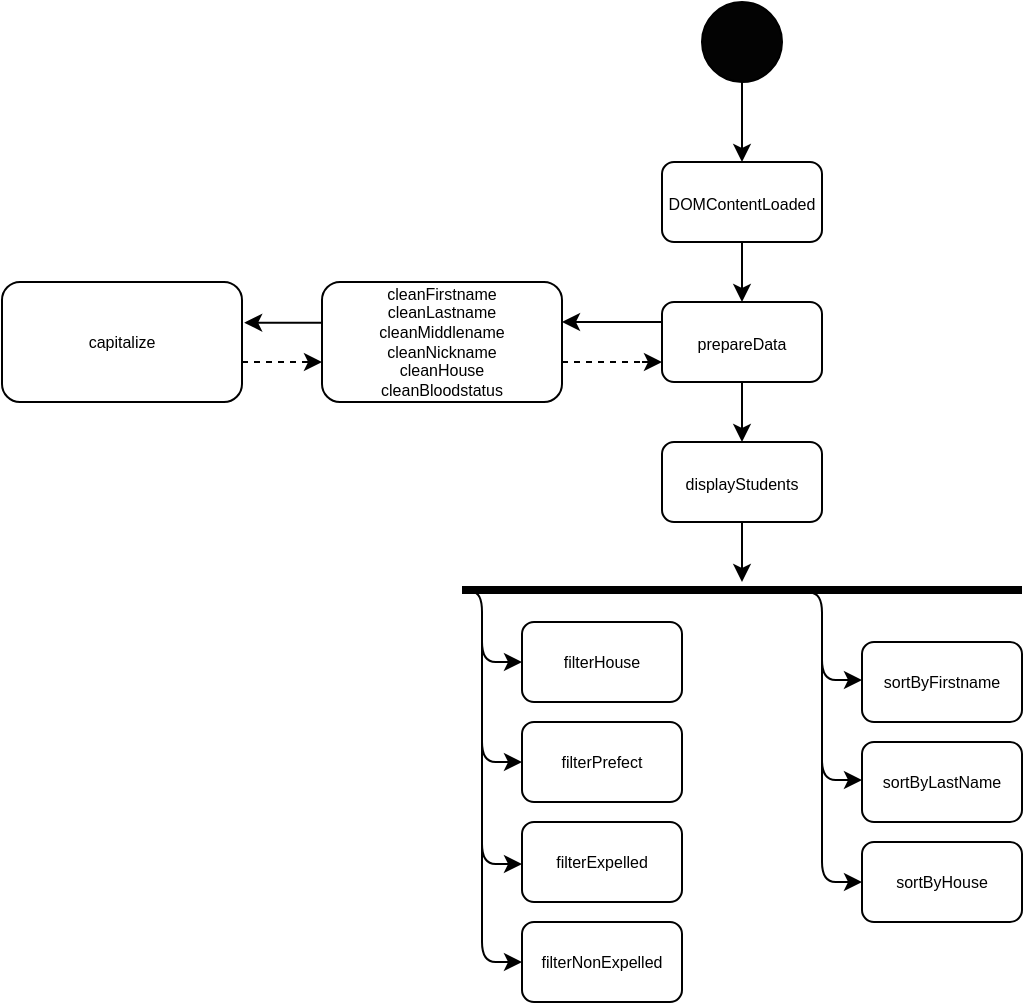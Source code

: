 <mxfile>
    <diagram id="uf2n-YHmeGxhmI16ZQXU" name="Page-1">
        <mxGraphModel dx="729" dy="864" grid="1" gridSize="10" guides="1" tooltips="1" connect="1" arrows="1" fold="1" page="1" pageScale="1" pageWidth="827" pageHeight="1169" math="0" shadow="0">
            <root>
                <mxCell id="0"/>
                <mxCell id="1" parent="0"/>
                <mxCell id="4" value="" style="ellipse;whiteSpace=wrap;html=1;aspect=fixed;strokeColor=#000000;fillColor=#030303;" parent="1" vertex="1">
                    <mxGeometry x="400" y="40" width="40" height="40" as="geometry"/>
                </mxCell>
                <mxCell id="5" value="" style="endArrow=classic;html=1;exitX=0.5;exitY=1;exitDx=0;exitDy=0;" parent="1" source="4" edge="1">
                    <mxGeometry width="50" height="50" relative="1" as="geometry">
                        <mxPoint x="390" y="200" as="sourcePoint"/>
                        <mxPoint x="420" y="120" as="targetPoint"/>
                    </mxGeometry>
                </mxCell>
                <mxCell id="6" value="&lt;font style=&quot;font-size: 8px&quot;&gt;DOMContentLoaded&lt;/font&gt;" style="rounded=1;whiteSpace=wrap;html=1;strokeColor=#000000;fillColor=#FFFFFF;" parent="1" vertex="1">
                    <mxGeometry x="380" y="120" width="80" height="40" as="geometry"/>
                </mxCell>
                <mxCell id="7" value="&lt;font style=&quot;font-size: 8px&quot;&gt;prepareData&lt;/font&gt;" style="rounded=1;whiteSpace=wrap;html=1;strokeColor=#000000;fillColor=#FFFFFF;" parent="1" vertex="1">
                    <mxGeometry x="380" y="190" width="80" height="40" as="geometry"/>
                </mxCell>
                <mxCell id="10" value="" style="endArrow=classic;html=1;fontSize=8;entryX=0.5;entryY=0;entryDx=0;entryDy=0;exitX=0.5;exitY=1;exitDx=0;exitDy=0;" parent="1" source="6" target="7" edge="1">
                    <mxGeometry width="50" height="50" relative="1" as="geometry">
                        <mxPoint x="450" y="170" as="sourcePoint"/>
                        <mxPoint x="500" y="120" as="targetPoint"/>
                    </mxGeometry>
                </mxCell>
                <mxCell id="12" value="&lt;font style=&quot;font-size: 8px&quot;&gt;displayStudents&lt;/font&gt;" style="rounded=1;whiteSpace=wrap;html=1;strokeColor=#000000;fillColor=#FFFFFF;" parent="1" vertex="1">
                    <mxGeometry x="380" y="260" width="80" height="40" as="geometry"/>
                </mxCell>
                <mxCell id="14" value="" style="endArrow=classic;html=1;fontSize=8;entryX=0.5;entryY=0;entryDx=0;entryDy=0;exitX=0.5;exitY=1;exitDx=0;exitDy=0;" parent="1" source="7" target="12" edge="1">
                    <mxGeometry width="50" height="50" relative="1" as="geometry">
                        <mxPoint x="360" y="200" as="sourcePoint"/>
                        <mxPoint x="410" y="150" as="targetPoint"/>
                    </mxGeometry>
                </mxCell>
                <mxCell id="15" value="cleanFirstname&lt;br&gt;cleanLastname&lt;br&gt;cleanMiddlename&lt;br&gt;cleanNickname&lt;br&gt;cleanHouse&lt;br&gt;cleanBloodstatus" style="rounded=1;whiteSpace=wrap;html=1;fontSize=8;strokeColor=#000000;fillColor=#FFFFFF;" parent="1" vertex="1">
                    <mxGeometry x="210" y="180" width="120" height="60" as="geometry"/>
                </mxCell>
                <mxCell id="16" value="capitalize" style="rounded=1;whiteSpace=wrap;html=1;fontSize=8;strokeColor=#000000;fillColor=#FFFFFF;" parent="1" vertex="1">
                    <mxGeometry x="50" y="180" width="120" height="60" as="geometry"/>
                </mxCell>
                <mxCell id="17" value="" style="endArrow=classic;html=1;fontSize=8;exitX=0;exitY=0.25;exitDx=0;exitDy=0;" parent="1" source="7" edge="1">
                    <mxGeometry width="50" height="50" relative="1" as="geometry">
                        <mxPoint x="320" y="240" as="sourcePoint"/>
                        <mxPoint x="330" y="200" as="targetPoint"/>
                    </mxGeometry>
                </mxCell>
                <mxCell id="18" value="" style="endArrow=classic;html=1;fontSize=8;entryX=1.009;entryY=0.339;entryDx=0;entryDy=0;entryPerimeter=0;exitX=-0.003;exitY=0.339;exitDx=0;exitDy=0;exitPerimeter=0;" parent="1" source="15" target="16" edge="1">
                    <mxGeometry width="50" height="50" relative="1" as="geometry">
                        <mxPoint x="320" y="240" as="sourcePoint"/>
                        <mxPoint x="370" y="190" as="targetPoint"/>
                    </mxGeometry>
                </mxCell>
                <mxCell id="19" value="" style="endArrow=none;dashed=1;html=1;fontSize=8;" parent="1" edge="1">
                    <mxGeometry width="50" height="50" relative="1" as="geometry">
                        <mxPoint x="170" y="220" as="sourcePoint"/>
                        <mxPoint x="200" y="220" as="targetPoint"/>
                    </mxGeometry>
                </mxCell>
                <mxCell id="20" value="" style="endArrow=classic;html=1;fontSize=8;entryX=-0.001;entryY=0.825;entryDx=0;entryDy=0;entryPerimeter=0;" parent="1" edge="1">
                    <mxGeometry width="50" height="50" relative="1" as="geometry">
                        <mxPoint x="200" y="220" as="sourcePoint"/>
                        <mxPoint x="209.88" y="220.5" as="targetPoint"/>
                        <Array as="points">
                            <mxPoint x="210" y="220"/>
                        </Array>
                    </mxGeometry>
                </mxCell>
                <mxCell id="22" value="" style="endArrow=none;dashed=1;html=1;fontSize=8;" parent="1" edge="1">
                    <mxGeometry width="50" height="50" relative="1" as="geometry">
                        <mxPoint x="330" y="220" as="sourcePoint"/>
                        <mxPoint x="370" y="220" as="targetPoint"/>
                    </mxGeometry>
                </mxCell>
                <mxCell id="23" value="" style="endArrow=classic;html=1;fontSize=8;entryX=0;entryY=0.75;entryDx=0;entryDy=0;" parent="1" target="7" edge="1">
                    <mxGeometry width="50" height="50" relative="1" as="geometry">
                        <mxPoint x="370" y="220" as="sourcePoint"/>
                        <mxPoint x="310" y="170" as="targetPoint"/>
                    </mxGeometry>
                </mxCell>
                <mxCell id="24" value="" style="endArrow=classic;html=1;fontSize=8;exitX=0.5;exitY=1;exitDx=0;exitDy=0;" parent="1" source="12" edge="1">
                    <mxGeometry width="50" height="50" relative="1" as="geometry">
                        <mxPoint x="350" y="330" as="sourcePoint"/>
                        <mxPoint x="420" y="330" as="targetPoint"/>
                    </mxGeometry>
                </mxCell>
                <mxCell id="28" value="" style="line;strokeWidth=2;html=1;fontSize=8;fillColor=#FFFFFF;" parent="1" vertex="1">
                    <mxGeometry x="280" y="330" width="280" height="10" as="geometry"/>
                </mxCell>
                <mxCell id="29" value="filterHouse" style="rounded=1;whiteSpace=wrap;html=1;fontSize=8;strokeColor=#000000;fillColor=#FFFFFF;" parent="1" vertex="1">
                    <mxGeometry x="310" y="350" width="80" height="40" as="geometry"/>
                </mxCell>
                <mxCell id="31" value="sortByFirstname" style="rounded=1;whiteSpace=wrap;html=1;fontSize=8;strokeColor=#000000;fillColor=#FFFFFF;" parent="1" vertex="1">
                    <mxGeometry x="480" y="360" width="80" height="40" as="geometry"/>
                </mxCell>
                <mxCell id="32" value="filterPrefect" style="rounded=1;whiteSpace=wrap;html=1;fontSize=8;strokeColor=#000000;fillColor=#FFFFFF;" parent="1" vertex="1">
                    <mxGeometry x="310" y="400" width="80" height="40" as="geometry"/>
                </mxCell>
                <mxCell id="33" value="sortByLastName" style="rounded=1;whiteSpace=wrap;html=1;fontSize=8;strokeColor=#000000;fillColor=#FFFFFF;" parent="1" vertex="1">
                    <mxGeometry x="480" y="410" width="80" height="40" as="geometry"/>
                </mxCell>
                <mxCell id="34" value="sortByHouse" style="rounded=1;whiteSpace=wrap;html=1;fontSize=8;strokeColor=#000000;fillColor=#FFFFFF;" parent="1" vertex="1">
                    <mxGeometry x="480" y="460" width="80" height="40" as="geometry"/>
                </mxCell>
                <mxCell id="35" value="filterExpelled" style="rounded=1;whiteSpace=wrap;html=1;fontSize=8;strokeColor=#000000;fillColor=#FFFFFF;" parent="1" vertex="1">
                    <mxGeometry x="310" y="450" width="80" height="40" as="geometry"/>
                </mxCell>
                <mxCell id="36" value="filterNonExpelled" style="rounded=1;whiteSpace=wrap;html=1;fontSize=8;strokeColor=#000000;fillColor=#FFFFFF;" parent="1" vertex="1">
                    <mxGeometry x="310" y="500" width="80" height="40" as="geometry"/>
                </mxCell>
                <mxCell id="40" value="" style="edgeStyle=segmentEdgeStyle;endArrow=classic;html=1;shadow=0;fontSize=8;strokeColor=#000000;fillColor=#000000;entryX=0;entryY=0.5;entryDx=0;entryDy=0;exitX=0;exitY=0.5;exitDx=0;exitDy=0;exitPerimeter=0;" parent="1" source="28" target="29" edge="1">
                    <mxGeometry width="50" height="50" relative="1" as="geometry">
                        <mxPoint x="320" y="460" as="sourcePoint"/>
                        <mxPoint x="410" y="460" as="targetPoint"/>
                        <Array as="points">
                            <mxPoint x="290" y="335"/>
                            <mxPoint x="290" y="370"/>
                        </Array>
                    </mxGeometry>
                </mxCell>
                <mxCell id="41" value="" style="edgeStyle=segmentEdgeStyle;endArrow=classic;html=1;shadow=0;fontSize=8;strokeColor=#000000;fillColor=#000000;entryX=0;entryY=0.5;entryDx=0;entryDy=0;" parent="1" edge="1">
                    <mxGeometry width="50" height="50" relative="1" as="geometry">
                        <mxPoint x="290" y="355" as="sourcePoint"/>
                        <mxPoint x="310.0" y="420" as="targetPoint"/>
                        <Array as="points">
                            <mxPoint x="290" y="385"/>
                            <mxPoint x="290" y="420"/>
                        </Array>
                    </mxGeometry>
                </mxCell>
                <mxCell id="42" value="" style="edgeStyle=segmentEdgeStyle;endArrow=classic;html=1;shadow=0;fontSize=8;strokeColor=#000000;fillColor=#000000;entryX=0;entryY=0.5;entryDx=0;entryDy=0;" parent="1" edge="1">
                    <mxGeometry width="50" height="50" relative="1" as="geometry">
                        <mxPoint x="290" y="406" as="sourcePoint"/>
                        <mxPoint x="310.0" y="471" as="targetPoint"/>
                        <Array as="points">
                            <mxPoint x="290" y="436"/>
                            <mxPoint x="290" y="471"/>
                        </Array>
                    </mxGeometry>
                </mxCell>
                <mxCell id="43" value="" style="edgeStyle=segmentEdgeStyle;endArrow=classic;html=1;shadow=0;fontSize=8;strokeColor=#000000;fillColor=#000000;entryX=0;entryY=0.5;entryDx=0;entryDy=0;" parent="1" edge="1">
                    <mxGeometry width="50" height="50" relative="1" as="geometry">
                        <mxPoint x="290" y="455" as="sourcePoint"/>
                        <mxPoint x="310.0" y="520" as="targetPoint"/>
                        <Array as="points">
                            <mxPoint x="290" y="485"/>
                            <mxPoint x="290" y="520"/>
                        </Array>
                    </mxGeometry>
                </mxCell>
                <mxCell id="44" value="" style="edgeStyle=segmentEdgeStyle;endArrow=classic;html=1;shadow=0;fontSize=8;strokeColor=#000000;fillColor=#000000;entryX=0;entryY=0.5;entryDx=0;entryDy=0;exitX=0.6;exitY=0.541;exitDx=0;exitDy=0;exitPerimeter=0;" parent="1" source="28" edge="1">
                    <mxGeometry width="50" height="50" relative="1" as="geometry">
                        <mxPoint x="450" y="344" as="sourcePoint"/>
                        <mxPoint x="480" y="379" as="targetPoint"/>
                        <Array as="points">
                            <mxPoint x="460" y="335"/>
                            <mxPoint x="460" y="379"/>
                        </Array>
                    </mxGeometry>
                </mxCell>
                <mxCell id="45" value="" style="edgeStyle=segmentEdgeStyle;endArrow=classic;html=1;shadow=0;fontSize=8;strokeColor=#000000;fillColor=#000000;entryX=0;entryY=0.5;entryDx=0;entryDy=0;" parent="1" edge="1">
                    <mxGeometry width="50" height="50" relative="1" as="geometry">
                        <mxPoint x="460" y="364" as="sourcePoint"/>
                        <mxPoint x="480" y="429" as="targetPoint"/>
                        <Array as="points">
                            <mxPoint x="460" y="394"/>
                            <mxPoint x="460" y="429"/>
                        </Array>
                    </mxGeometry>
                </mxCell>
                <mxCell id="46" value="" style="edgeStyle=segmentEdgeStyle;endArrow=classic;html=1;shadow=0;fontSize=8;strokeColor=#000000;fillColor=#000000;entryX=0;entryY=0.5;entryDx=0;entryDy=0;" parent="1" edge="1">
                    <mxGeometry width="50" height="50" relative="1" as="geometry">
                        <mxPoint x="460" y="415" as="sourcePoint"/>
                        <mxPoint x="480" y="480" as="targetPoint"/>
                        <Array as="points">
                            <mxPoint x="460" y="445"/>
                            <mxPoint x="460" y="480"/>
                        </Array>
                    </mxGeometry>
                </mxCell>
                <mxCell id="48" value="" style="line;strokeWidth=2;html=1;fontSize=8;fillColor=#FFFFFF;" parent="1" vertex="1">
                    <mxGeometry x="280" y="328" width="280" height="10" as="geometry"/>
                </mxCell>
            </root>
        </mxGraphModel>
    </diagram>
    <diagram id="6YqdDw8P15TSYwc60gu0" name="Page-2">
        <mxGraphModel dx="2431" dy="1900" grid="1" gridSize="10" guides="1" tooltips="1" connect="1" arrows="1" fold="1" page="1" pageScale="1" pageWidth="827" pageHeight="1169" math="0" shadow="0">
            <root>
                <mxCell id="BDb04yO-rnQCtJsSZ-m3-0"/>
                <mxCell id="BDb04yO-rnQCtJsSZ-m3-1" parent="BDb04yO-rnQCtJsSZ-m3-0"/>
                <mxCell id="BDb04yO-rnQCtJsSZ-m3-4" value="" style="edgeStyle=none;html=1;" edge="1" parent="BDb04yO-rnQCtJsSZ-m3-1" source="BDb04yO-rnQCtJsSZ-m3-2" target="BDb04yO-rnQCtJsSZ-m3-3">
                    <mxGeometry relative="1" as="geometry"/>
                </mxCell>
                <mxCell id="BDb04yO-rnQCtJsSZ-m3-2" value="" style="ellipse;fillColor=#000000;strokeColor=none;" vertex="1" parent="BDb04yO-rnQCtJsSZ-m3-1">
                    <mxGeometry x="304" y="20" width="30" height="30" as="geometry"/>
                </mxCell>
                <mxCell id="BDb04yO-rnQCtJsSZ-m3-7" value="" style="edgeStyle=none;html=1;exitX=0;exitY=0.5;exitDx=0;exitDy=0;entryX=1;entryY=0.5;entryDx=0;entryDy=0;" edge="1" parent="BDb04yO-rnQCtJsSZ-m3-1" source="BDb04yO-rnQCtJsSZ-m3-3" target="BDb04yO-rnQCtJsSZ-m3-6">
                    <mxGeometry relative="1" as="geometry">
                        <mxPoint x="289.695" y="101.48" as="sourcePoint"/>
                        <mxPoint x="289.5" y="141" as="targetPoint"/>
                    </mxGeometry>
                </mxCell>
                <mxCell id="BDb04yO-rnQCtJsSZ-m3-8" value="" style="edgeStyle=none;html=1;exitX=0.25;exitY=1;exitDx=0;exitDy=0;entryX=1.003;entryY=0.456;entryDx=0;entryDy=0;entryPerimeter=0;" edge="1" parent="BDb04yO-rnQCtJsSZ-m3-1" source="BDb04yO-rnQCtJsSZ-m3-3" target="BDb04yO-rnQCtJsSZ-m3-11">
                    <mxGeometry relative="1" as="geometry">
                        <mxPoint x="470.5" y="140" as="sourcePoint"/>
                        <mxPoint x="270" y="140" as="targetPoint"/>
                        <Array as="points">
                            <mxPoint x="304" y="160"/>
                        </Array>
                    </mxGeometry>
                </mxCell>
                <mxCell id="BDb04yO-rnQCtJsSZ-m3-10" value="" style="edgeStyle=none;html=1;" edge="1" parent="BDb04yO-rnQCtJsSZ-m3-1" source="BDb04yO-rnQCtJsSZ-m3-3" target="BDb04yO-rnQCtJsSZ-m3-9">
                    <mxGeometry relative="1" as="geometry"/>
                </mxCell>
                <mxCell id="BDb04yO-rnQCtJsSZ-m3-3" value="Init" style="html=1;align=center;verticalAlign=top;rounded=1;absoluteArcSize=1;arcSize=10;dashed=0;" vertex="1" parent="BDb04yO-rnQCtJsSZ-m3-1">
                    <mxGeometry x="289.5" y="90" width="59" height="30" as="geometry"/>
                </mxCell>
                <mxCell id="BDb04yO-rnQCtJsSZ-m3-5" value="loadJSON" style="html=1;align=center;verticalAlign=top;rounded=1;absoluteArcSize=1;arcSize=10;dashed=0;" vertex="1" parent="BDb04yO-rnQCtJsSZ-m3-1">
                    <mxGeometry x="310" y="161" width="59" height="30" as="geometry"/>
                </mxCell>
                <mxCell id="BDb04yO-rnQCtJsSZ-m3-14" value="" style="edgeStyle=none;html=1;exitX=0;exitY=0.25;exitDx=0;exitDy=0;entryX=1;entryY=0.25;entryDx=0;entryDy=0;" edge="1" parent="BDb04yO-rnQCtJsSZ-m3-1" source="BDb04yO-rnQCtJsSZ-m3-6" target="BDb04yO-rnQCtJsSZ-m3-13">
                    <mxGeometry relative="1" as="geometry">
                        <mxPoint x="237.5" y="210" as="sourcePoint"/>
                    </mxGeometry>
                </mxCell>
                <mxCell id="BDb04yO-rnQCtJsSZ-m3-6" value="filterButtonClicked" style="html=1;align=center;verticalAlign=top;rounded=1;absoluteArcSize=1;arcSize=10;dashed=0;" vertex="1" parent="BDb04yO-rnQCtJsSZ-m3-1">
                    <mxGeometry x="147.5" y="90" width="110" height="30" as="geometry"/>
                </mxCell>
                <mxCell id="BDb04yO-rnQCtJsSZ-m3-9" value="hackTheSystem" style="whiteSpace=wrap;html=1;verticalAlign=top;rounded=1;arcSize=10;dashed=0;" vertex="1" parent="BDb04yO-rnQCtJsSZ-m3-1">
                    <mxGeometry x="400" y="92.5" width="100" height="25" as="geometry"/>
                </mxCell>
                <mxCell id="BDb04yO-rnQCtJsSZ-m3-11" value="sorting" style="html=1;align=center;verticalAlign=top;rounded=1;absoluteArcSize=1;arcSize=10;dashed=0;" vertex="1" parent="BDb04yO-rnQCtJsSZ-m3-1">
                    <mxGeometry x="197.5" y="146" width="60" height="30" as="geometry"/>
                </mxCell>
                <mxCell id="BDb04yO-rnQCtJsSZ-m3-12" value="" style="edgeStyle=none;html=1;exitX=0.105;exitY=1.016;exitDx=0;exitDy=0;entryX=0.75;entryY=0;entryDx=0;entryDy=0;exitPerimeter=0;" edge="1" parent="BDb04yO-rnQCtJsSZ-m3-1">
                    <mxGeometry relative="1" as="geometry">
                        <mxPoint x="329.195" y="120.0" as="sourcePoint"/>
                        <mxPoint x="329" y="159.52" as="targetPoint"/>
                    </mxGeometry>
                </mxCell>
                <mxCell id="BDb04yO-rnQCtJsSZ-m3-30" value="" style="edgeStyle=none;html=1;fontSize=8;" edge="1" parent="BDb04yO-rnQCtJsSZ-m3-1" source="BDb04yO-rnQCtJsSZ-m3-13" target="BDb04yO-rnQCtJsSZ-m3-29">
                    <mxGeometry relative="1" as="geometry"/>
                </mxCell>
                <mxCell id="BDb04yO-rnQCtJsSZ-m3-13" value="filterStudents" style="html=1;align=center;verticalAlign=top;rounded=1;absoluteArcSize=1;arcSize=10;dashed=0;" vertex="1" parent="BDb04yO-rnQCtJsSZ-m3-1">
                    <mxGeometry x="-50" y="90" width="110" height="30" as="geometry"/>
                </mxCell>
                <mxCell id="BDb04yO-rnQCtJsSZ-m3-15" value="" style="endArrow=block;startArrow=none;endFill=0;startFill=0;endSize=8;html=1;verticalAlign=bottom;dashed=1;labelBackgroundColor=none;entryX=0;entryY=0.75;entryDx=0;entryDy=0;exitX=1.003;exitY=0.711;exitDx=0;exitDy=0;exitPerimeter=0;" edge="1" parent="BDb04yO-rnQCtJsSZ-m3-1" source="BDb04yO-rnQCtJsSZ-m3-13" target="BDb04yO-rnQCtJsSZ-m3-6">
                    <mxGeometry width="160" relative="1" as="geometry">
                        <mxPoint x="100" y="113" as="sourcePoint"/>
                        <mxPoint x="279" y="210" as="targetPoint"/>
                    </mxGeometry>
                </mxCell>
                <mxCell id="BDb04yO-rnQCtJsSZ-m3-16" value="" style="html=1;rounded=0;" vertex="1" parent="BDb04yO-rnQCtJsSZ-m3-1">
                    <mxGeometry x="60" y="107.5" width="10" height="10" as="geometry"/>
                </mxCell>
                <mxCell id="BDb04yO-rnQCtJsSZ-m3-21" value="&lt;font style=&quot;font-size: 8px&quot;&gt;filteredStudents&lt;/font&gt;" style="text;html=1;align=center;verticalAlign=middle;resizable=0;points=[];autosize=1;strokeColor=none;fillColor=none;" vertex="1" parent="BDb04yO-rnQCtJsSZ-m3-1">
                    <mxGeometry x="68" y="105.5" width="70" height="20" as="geometry"/>
                </mxCell>
                <mxCell id="BDb04yO-rnQCtJsSZ-m3-22" value="isSlytherin&lt;br&gt;" style="html=1;align=center;verticalAlign=top;rounded=1;absoluteArcSize=1;arcSize=10;dashed=0;" vertex="1" parent="BDb04yO-rnQCtJsSZ-m3-1">
                    <mxGeometry x="-319" y="42" width="110" height="30" as="geometry"/>
                </mxCell>
                <mxCell id="BDb04yO-rnQCtJsSZ-m3-23" value="isRavenclaw&lt;br&gt;" style="html=1;align=center;verticalAlign=top;rounded=1;absoluteArcSize=1;arcSize=10;dashed=0;" vertex="1" parent="BDb04yO-rnQCtJsSZ-m3-1">
                    <mxGeometry x="-319" y="77.5" width="110" height="30" as="geometry"/>
                </mxCell>
                <mxCell id="BDb04yO-rnQCtJsSZ-m3-24" value="isGryffindor&lt;br&gt;" style="html=1;align=center;verticalAlign=top;rounded=1;absoluteArcSize=1;arcSize=10;dashed=0;" vertex="1" parent="BDb04yO-rnQCtJsSZ-m3-1">
                    <mxGeometry x="-319" y="113.5" width="110" height="30" as="geometry"/>
                </mxCell>
                <mxCell id="BDb04yO-rnQCtJsSZ-m3-25" value="isHufflepuff&lt;br&gt;" style="html=1;align=center;verticalAlign=top;rounded=1;absoluteArcSize=1;arcSize=10;dashed=0;" vertex="1" parent="BDb04yO-rnQCtJsSZ-m3-1">
                    <mxGeometry x="-319" y="149" width="110" height="30" as="geometry"/>
                </mxCell>
                <mxCell id="BDb04yO-rnQCtJsSZ-m3-26" value="isPrefect" style="html=1;align=center;verticalAlign=top;rounded=1;absoluteArcSize=1;arcSize=10;dashed=0;" vertex="1" parent="BDb04yO-rnQCtJsSZ-m3-1">
                    <mxGeometry x="-319" y="185" width="110" height="30" as="geometry"/>
                </mxCell>
                <mxCell id="BDb04yO-rnQCtJsSZ-m3-27" value="isInq" style="html=1;align=center;verticalAlign=top;rounded=1;absoluteArcSize=1;arcSize=10;dashed=0;" vertex="1" parent="BDb04yO-rnQCtJsSZ-m3-1">
                    <mxGeometry x="-319" y="220" width="110" height="30" as="geometry"/>
                </mxCell>
                <mxCell id="BDb04yO-rnQCtJsSZ-m3-28" value="isExpell" style="html=1;align=center;verticalAlign=top;rounded=1;absoluteArcSize=1;arcSize=10;dashed=0;" vertex="1" parent="BDb04yO-rnQCtJsSZ-m3-1">
                    <mxGeometry x="-319" y="258" width="110" height="30" as="geometry"/>
                </mxCell>
                <mxCell id="BDb04yO-rnQCtJsSZ-m3-33" style="edgeStyle=none;html=1;fontSize=8;" edge="1" parent="BDb04yO-rnQCtJsSZ-m3-1" source="BDb04yO-rnQCtJsSZ-m3-29">
                    <mxGeometry relative="1" as="geometry">
                        <mxPoint x="-110" y="105" as="targetPoint"/>
                    </mxGeometry>
                </mxCell>
                <mxCell id="BDb04yO-rnQCtJsSZ-m3-29" value="" style="rhombus;fontSize=8;" vertex="1" parent="BDb04yO-rnQCtJsSZ-m3-1">
                    <mxGeometry x="-110" y="90" width="30" height="30" as="geometry"/>
                </mxCell>
                <mxCell id="BDb04yO-rnQCtJsSZ-m3-31" value="" style="endArrow=open;startArrow=none;endFill=0;startFill=0;endSize=8;html=1;verticalAlign=bottom;labelBackgroundColor=none;strokeWidth=1;fontSize=8;exitX=0.5;exitY=0;exitDx=0;exitDy=0;entryX=1;entryY=0.25;entryDx=0;entryDy=0;" edge="1" parent="BDb04yO-rnQCtJsSZ-m3-1" source="BDb04yO-rnQCtJsSZ-m3-29" target="BDb04yO-rnQCtJsSZ-m3-22">
                    <mxGeometry width="160" relative="1" as="geometry">
                        <mxPoint x="-130" y="42" as="sourcePoint"/>
                        <mxPoint x="-180" y="42" as="targetPoint"/>
                        <Array as="points">
                            <mxPoint x="-95" y="50"/>
                        </Array>
                    </mxGeometry>
                </mxCell>
                <mxCell id="BDb04yO-rnQCtJsSZ-m3-32" value="" style="endArrow=open;startArrow=none;endFill=0;startFill=0;endSize=8;html=1;verticalAlign=bottom;labelBackgroundColor=none;strokeWidth=1;fontSize=8;entryX=1;entryY=0.25;entryDx=0;entryDy=0;exitX=0;exitY=0;exitDx=0;exitDy=0;" edge="1" parent="BDb04yO-rnQCtJsSZ-m3-1" source="BDb04yO-rnQCtJsSZ-m3-29">
                    <mxGeometry width="160" relative="1" as="geometry">
                        <mxPoint x="-110" y="105" as="sourcePoint"/>
                        <mxPoint x="-209" y="85.0" as="targetPoint"/>
                        <Array as="points">
                            <mxPoint x="-110" y="85"/>
                        </Array>
                    </mxGeometry>
                </mxCell>
                <mxCell id="BDb04yO-rnQCtJsSZ-m3-34" value="" style="endArrow=open;startArrow=none;endFill=0;startFill=0;endSize=8;html=1;verticalAlign=bottom;labelBackgroundColor=none;strokeWidth=1;fontSize=8;entryX=1;entryY=0.25;entryDx=0;entryDy=0;exitX=0.137;exitY=0.677;exitDx=0;exitDy=0;exitPerimeter=0;" edge="1" parent="BDb04yO-rnQCtJsSZ-m3-1" source="BDb04yO-rnQCtJsSZ-m3-29">
                    <mxGeometry width="160" relative="1" as="geometry">
                        <mxPoint x="-110" y="140" as="sourcePoint"/>
                        <mxPoint x="-209" y="120.0" as="targetPoint"/>
                        <Array as="points">
                            <mxPoint x="-110" y="120"/>
                        </Array>
                    </mxGeometry>
                </mxCell>
                <mxCell id="BDb04yO-rnQCtJsSZ-m3-35" value="" style="endArrow=open;startArrow=none;endFill=0;startFill=0;endSize=8;html=1;verticalAlign=bottom;labelBackgroundColor=none;strokeWidth=1;fontSize=8;entryX=1;entryY=0.25;entryDx=0;entryDy=0;exitX=0.5;exitY=1;exitDx=0;exitDy=0;" edge="1" parent="BDb04yO-rnQCtJsSZ-m3-1" source="BDb04yO-rnQCtJsSZ-m3-29">
                    <mxGeometry width="160" relative="1" as="geometry">
                        <mxPoint x="-105.89" y="149" as="sourcePoint"/>
                        <mxPoint x="-209" y="158.69" as="targetPoint"/>
                        <Array as="points">
                            <mxPoint x="-110" y="158.69"/>
                        </Array>
                    </mxGeometry>
                </mxCell>
                <mxCell id="BDb04yO-rnQCtJsSZ-m3-36" value="" style="endArrow=open;startArrow=none;endFill=0;startFill=0;endSize=8;html=1;verticalAlign=bottom;labelBackgroundColor=none;strokeWidth=1;fontSize=8;entryX=1;entryY=0.25;entryDx=0;entryDy=0;exitX=1;exitY=1;exitDx=0;exitDy=0;" edge="1" parent="BDb04yO-rnQCtJsSZ-m3-1" source="BDb04yO-rnQCtJsSZ-m3-29">
                    <mxGeometry width="160" relative="1" as="geometry">
                        <mxPoint x="-95.0" y="151.31" as="sourcePoint"/>
                        <mxPoint x="-209" y="190.0" as="targetPoint"/>
                        <Array as="points">
                            <mxPoint x="-110" y="190"/>
                        </Array>
                    </mxGeometry>
                </mxCell>
                <mxCell id="BDb04yO-rnQCtJsSZ-m3-37" value="" style="endArrow=open;startArrow=none;endFill=0;startFill=0;endSize=8;html=1;verticalAlign=bottom;labelBackgroundColor=none;strokeWidth=1;fontSize=8;entryX=1;entryY=0.25;entryDx=0;entryDy=0;exitX=1;exitY=0.5;exitDx=0;exitDy=0;" edge="1" parent="BDb04yO-rnQCtJsSZ-m3-1" source="BDb04yO-rnQCtJsSZ-m3-29">
                    <mxGeometry width="160" relative="1" as="geometry">
                        <mxPoint x="-87.5" y="149" as="sourcePoint"/>
                        <mxPoint x="-209" y="226.5" as="targetPoint"/>
                        <Array as="points">
                            <mxPoint x="-110" y="226.5"/>
                        </Array>
                    </mxGeometry>
                </mxCell>
                <mxCell id="BDb04yO-rnQCtJsSZ-m3-38" value="" style="endArrow=open;startArrow=none;endFill=0;startFill=0;endSize=8;html=1;verticalAlign=bottom;labelBackgroundColor=none;strokeWidth=1;fontSize=8;entryX=1;entryY=0.25;entryDx=0;entryDy=0;" edge="1" parent="BDb04yO-rnQCtJsSZ-m3-1">
                    <mxGeometry width="160" relative="1" as="geometry">
                        <mxPoint x="-80" y="110" as="sourcePoint"/>
                        <mxPoint x="-209" y="265" as="targetPoint"/>
                        <Array as="points">
                            <mxPoint x="-110" y="265"/>
                        </Array>
                    </mxGeometry>
                </mxCell>
                <mxCell id="BDb04yO-rnQCtJsSZ-m3-39" value="if filter === &quot;slytherin&quot;" style="text;html=1;align=center;verticalAlign=middle;resizable=0;points=[];autosize=1;strokeColor=none;fillColor=none;fontSize=8;" vertex="1" parent="BDb04yO-rnQCtJsSZ-m3-1">
                    <mxGeometry x="-204" y="35" width="90" height="20" as="geometry"/>
                </mxCell>
                <mxCell id="BDb04yO-rnQCtJsSZ-m3-40" value="if filter === &quot;ravenclaw&quot;" style="text;html=1;align=center;verticalAlign=middle;resizable=0;points=[];autosize=1;strokeColor=none;fillColor=none;fontSize=8;" vertex="1" parent="BDb04yO-rnQCtJsSZ-m3-1">
                    <mxGeometry x="-205" y="70" width="100" height="20" as="geometry"/>
                </mxCell>
                <mxCell id="BDb04yO-rnQCtJsSZ-m3-41" value="if filter === &quot;gryffindor&quot;" style="text;html=1;align=center;verticalAlign=middle;resizable=0;points=[];autosize=1;strokeColor=none;fillColor=none;fontSize=8;" vertex="1" parent="BDb04yO-rnQCtJsSZ-m3-1">
                    <mxGeometry x="-200" y="105.5" width="90" height="20" as="geometry"/>
                </mxCell>
                <mxCell id="BDb04yO-rnQCtJsSZ-m3-42" value="if filter === &quot;hufflepuff&quot;" style="text;html=1;align=center;verticalAlign=middle;resizable=0;points=[];autosize=1;strokeColor=none;fillColor=none;fontSize=8;" vertex="1" parent="BDb04yO-rnQCtJsSZ-m3-1">
                    <mxGeometry x="-200" y="143.5" width="90" height="20" as="geometry"/>
                </mxCell>
                <mxCell id="BDb04yO-rnQCtJsSZ-m3-43" value="if filter === &quot;prefect&quot;" style="text;html=1;align=center;verticalAlign=middle;resizable=0;points=[];autosize=1;strokeColor=none;fillColor=none;fontSize=8;" vertex="1" parent="BDb04yO-rnQCtJsSZ-m3-1">
                    <mxGeometry x="-205" y="176" width="90" height="20" as="geometry"/>
                </mxCell>
                <mxCell id="BDb04yO-rnQCtJsSZ-m3-44" value="if filter === &quot;inq&quot;" style="text;html=1;align=center;verticalAlign=middle;resizable=0;points=[];autosize=1;strokeColor=none;fillColor=none;fontSize=8;" vertex="1" parent="BDb04yO-rnQCtJsSZ-m3-1">
                    <mxGeometry x="-200" y="211" width="70" height="20" as="geometry"/>
                </mxCell>
                <mxCell id="BDb04yO-rnQCtJsSZ-m3-45" value="if filter === &quot;expell&quot;" style="text;html=1;align=center;verticalAlign=middle;resizable=0;points=[];autosize=1;strokeColor=none;fillColor=none;fontSize=8;" vertex="1" parent="BDb04yO-rnQCtJsSZ-m3-1">
                    <mxGeometry x="-199" y="250" width="80" height="20" as="geometry"/>
                </mxCell>
                <mxCell id="BDb04yO-rnQCtJsSZ-m3-46" value="" style="endArrow=block;startArrow=none;endFill=0;startFill=0;endSize=8;html=1;verticalAlign=bottom;dashed=1;labelBackgroundColor=none;fontSize=8;entryX=0;entryY=0;entryDx=0;entryDy=0;" edge="1" parent="BDb04yO-rnQCtJsSZ-m3-1" target="BDb04yO-rnQCtJsSZ-m3-13">
                    <mxGeometry width="160" relative="1" as="geometry">
                        <mxPoint x="-209" y="66" as="sourcePoint"/>
                        <mxPoint x="-49" y="66" as="targetPoint"/>
                        <Array as="points">
                            <mxPoint x="-110" y="66"/>
                        </Array>
                    </mxGeometry>
                </mxCell>
                <mxCell id="BDb04yO-rnQCtJsSZ-m3-47" value="" style="endArrow=block;startArrow=none;endFill=0;startFill=0;endSize=8;html=1;verticalAlign=bottom;dashed=1;labelBackgroundColor=none;fontSize=8;entryX=0;entryY=0.25;entryDx=0;entryDy=0;" edge="1" parent="BDb04yO-rnQCtJsSZ-m3-1" target="BDb04yO-rnQCtJsSZ-m3-13">
                    <mxGeometry width="160" relative="1" as="geometry">
                        <mxPoint x="-209" y="101.76" as="sourcePoint"/>
                        <mxPoint x="-98.51" y="129.24" as="targetPoint"/>
                        <Array as="points">
                            <mxPoint x="-130" y="102"/>
                        </Array>
                    </mxGeometry>
                </mxCell>
                <mxCell id="BDb04yO-rnQCtJsSZ-m3-48" value="" style="endArrow=block;startArrow=none;endFill=0;startFill=0;endSize=8;html=1;verticalAlign=bottom;dashed=1;labelBackgroundColor=none;fontSize=8;entryX=-0.012;entryY=0.574;entryDx=0;entryDy=0;entryPerimeter=0;" edge="1" parent="BDb04yO-rnQCtJsSZ-m3-1" target="BDb04yO-rnQCtJsSZ-m3-13">
                    <mxGeometry width="160" relative="1" as="geometry">
                        <mxPoint x="-208.5" y="136" as="sourcePoint"/>
                        <mxPoint x="-100" y="120" as="targetPoint"/>
                        <Array as="points">
                            <mxPoint x="-120" y="136"/>
                        </Array>
                    </mxGeometry>
                </mxCell>
                <mxCell id="BDb04yO-rnQCtJsSZ-m3-49" value="" style="endArrow=block;startArrow=none;endFill=0;startFill=0;endSize=8;html=1;verticalAlign=bottom;dashed=1;labelBackgroundColor=none;fontSize=8;entryX=-0.017;entryY=0.672;entryDx=0;entryDy=0;entryPerimeter=0;" edge="1" parent="BDb04yO-rnQCtJsSZ-m3-1" target="BDb04yO-rnQCtJsSZ-m3-13">
                    <mxGeometry width="160" relative="1" as="geometry">
                        <mxPoint x="-209" y="172" as="sourcePoint"/>
                        <mxPoint x="-100.5" y="156" as="targetPoint"/>
                        <Array as="points">
                            <mxPoint x="-110" y="172"/>
                        </Array>
                    </mxGeometry>
                </mxCell>
                <mxCell id="BDb04yO-rnQCtJsSZ-m3-50" value="" style="endArrow=block;startArrow=none;endFill=0;startFill=0;endSize=8;html=1;verticalAlign=bottom;dashed=1;labelBackgroundColor=none;fontSize=8;entryX=-0.004;entryY=0.848;entryDx=0;entryDy=0;entryPerimeter=0;" edge="1" parent="BDb04yO-rnQCtJsSZ-m3-1" target="BDb04yO-rnQCtJsSZ-m3-13">
                    <mxGeometry width="160" relative="1" as="geometry">
                        <mxPoint x="-209" y="206" as="sourcePoint"/>
                        <mxPoint x="-95" y="154" as="targetPoint"/>
                        <Array as="points">
                            <mxPoint x="-110" y="206"/>
                        </Array>
                    </mxGeometry>
                </mxCell>
                <mxCell id="BDb04yO-rnQCtJsSZ-m3-51" value="" style="endArrow=block;startArrow=none;endFill=0;startFill=0;endSize=8;html=1;verticalAlign=bottom;dashed=1;labelBackgroundColor=none;fontSize=8;entryX=0.055;entryY=1.005;entryDx=0;entryDy=0;entryPerimeter=0;" edge="1" parent="BDb04yO-rnQCtJsSZ-m3-1" target="BDb04yO-rnQCtJsSZ-m3-13">
                    <mxGeometry width="160" relative="1" as="geometry">
                        <mxPoint x="-209" y="242.5" as="sourcePoint"/>
                        <mxPoint x="-80" y="110" as="targetPoint"/>
                        <Array as="points">
                            <mxPoint x="-110" y="242.5"/>
                        </Array>
                    </mxGeometry>
                </mxCell>
                <mxCell id="BDb04yO-rnQCtJsSZ-m3-52" value="" style="endArrow=block;startArrow=none;endFill=0;startFill=0;endSize=8;html=1;verticalAlign=bottom;dashed=1;labelBackgroundColor=none;fontSize=8;entryX=0.135;entryY=1.074;entryDx=0;entryDy=0;entryPerimeter=0;" edge="1" parent="BDb04yO-rnQCtJsSZ-m3-1" target="BDb04yO-rnQCtJsSZ-m3-13">
                    <mxGeometry width="160" relative="1" as="geometry">
                        <mxPoint x="-209" y="281.5" as="sourcePoint"/>
                        <mxPoint x="-80" y="110" as="targetPoint"/>
                        <Array as="points">
                            <mxPoint x="-100" y="282"/>
                        </Array>
                    </mxGeometry>
                </mxCell>
                <mxCell id="BDb04yO-rnQCtJsSZ-m3-53" value="return true or false" style="text;html=1;align=center;verticalAlign=middle;resizable=0;points=[];autosize=1;strokeColor=none;fillColor=none;fontSize=8;" vertex="1" parent="BDb04yO-rnQCtJsSZ-m3-1">
                    <mxGeometry x="-204" y="52" width="80" height="20" as="geometry"/>
                </mxCell>
                <mxCell id="BDb04yO-rnQCtJsSZ-m3-54" value="return true or false" style="text;html=1;align=center;verticalAlign=middle;resizable=0;points=[];autosize=1;strokeColor=none;fillColor=none;fontSize=8;" vertex="1" parent="BDb04yO-rnQCtJsSZ-m3-1">
                    <mxGeometry x="-204" y="87.5" width="80" height="20" as="geometry"/>
                </mxCell>
                <mxCell id="BDb04yO-rnQCtJsSZ-m3-55" value="return true or false" style="text;html=1;align=center;verticalAlign=middle;resizable=0;points=[];autosize=1;strokeColor=none;fillColor=none;fontSize=8;" vertex="1" parent="BDb04yO-rnQCtJsSZ-m3-1">
                    <mxGeometry x="-203" y="121" width="80" height="20" as="geometry"/>
                </mxCell>
                <mxCell id="BDb04yO-rnQCtJsSZ-m3-56" value="return true or false" style="text;html=1;align=center;verticalAlign=middle;resizable=0;points=[];autosize=1;strokeColor=none;fillColor=none;fontSize=8;" vertex="1" parent="BDb04yO-rnQCtJsSZ-m3-1">
                    <mxGeometry x="-201" y="158" width="80" height="20" as="geometry"/>
                </mxCell>
                <mxCell id="BDb04yO-rnQCtJsSZ-m3-57" value="return true or false" style="text;html=1;align=center;verticalAlign=middle;resizable=0;points=[];autosize=1;strokeColor=none;fillColor=none;fontSize=8;" vertex="1" parent="BDb04yO-rnQCtJsSZ-m3-1">
                    <mxGeometry x="-201" y="191" width="80" height="20" as="geometry"/>
                </mxCell>
                <mxCell id="BDb04yO-rnQCtJsSZ-m3-58" value="return true or false" style="text;html=1;align=center;verticalAlign=middle;resizable=0;points=[];autosize=1;strokeColor=none;fillColor=none;fontSize=8;" vertex="1" parent="BDb04yO-rnQCtJsSZ-m3-1">
                    <mxGeometry x="-201" y="228" width="80" height="20" as="geometry"/>
                </mxCell>
                <mxCell id="BDb04yO-rnQCtJsSZ-m3-59" value="return true or false" style="text;html=1;align=center;verticalAlign=middle;resizable=0;points=[];autosize=1;strokeColor=none;fillColor=none;fontSize=8;" vertex="1" parent="BDb04yO-rnQCtJsSZ-m3-1">
                    <mxGeometry x="-201" y="268" width="80" height="20" as="geometry"/>
                </mxCell>
                <mxCell id="BDb04yO-rnQCtJsSZ-m3-69" value="" style="edgeStyle=none;html=1;fontSize=8;" edge="1" parent="BDb04yO-rnQCtJsSZ-m3-1" source="BDb04yO-rnQCtJsSZ-m3-60" target="BDb04yO-rnQCtJsSZ-m3-62">
                    <mxGeometry relative="1" as="geometry"/>
                </mxCell>
                <mxCell id="BDb04yO-rnQCtJsSZ-m3-73" value="" style="edgeStyle=none;html=1;fontSize=8;entryX=0.25;entryY=0;entryDx=0;entryDy=0;exitX=0.25;exitY=1;exitDx=0;exitDy=0;" edge="1" parent="BDb04yO-rnQCtJsSZ-m3-1" source="BDb04yO-rnQCtJsSZ-m3-60" target="BDb04yO-rnQCtJsSZ-m3-71">
                    <mxGeometry relative="1" as="geometry"/>
                </mxCell>
                <mxCell id="BDb04yO-rnQCtJsSZ-m3-60" value="prepareObjects" style="html=1;align=center;verticalAlign=top;rounded=1;absoluteArcSize=1;arcSize=10;dashed=0;" vertex="1" parent="BDb04yO-rnQCtJsSZ-m3-1">
                    <mxGeometry x="310" y="211" width="90" height="30" as="geometry"/>
                </mxCell>
                <mxCell id="BDb04yO-rnQCtJsSZ-m3-61" value="" style="edgeStyle=none;html=1;exitX=0.352;exitY=0.991;exitDx=0;exitDy=0;exitPerimeter=0;entryX=0.233;entryY=-0.006;entryDx=0;entryDy=0;entryPerimeter=0;" edge="1" parent="BDb04yO-rnQCtJsSZ-m3-1" source="BDb04yO-rnQCtJsSZ-m3-5" target="BDb04yO-rnQCtJsSZ-m3-60">
                    <mxGeometry relative="1" as="geometry">
                        <mxPoint x="334.405" y="191" as="sourcePoint"/>
                        <mxPoint x="334" y="210" as="targetPoint"/>
                    </mxGeometry>
                </mxCell>
                <mxCell id="BDb04yO-rnQCtJsSZ-m3-64" value="" style="edgeStyle=none;html=1;fontSize=8;entryX=0;entryY=0.25;entryDx=0;entryDy=0;exitX=1;exitY=0.5;exitDx=0;exitDy=0;startArrow=none;" edge="1" parent="BDb04yO-rnQCtJsSZ-m3-1" source="BDb04yO-rnQCtJsSZ-m3-66" target="BDb04yO-rnQCtJsSZ-m3-63">
                    <mxGeometry relative="1" as="geometry"/>
                </mxCell>
                <mxCell id="BDb04yO-rnQCtJsSZ-m3-62" value="loadBloodJSON" style="html=1;align=center;verticalAlign=top;rounded=1;absoluteArcSize=1;arcSize=10;dashed=0;" vertex="1" parent="BDb04yO-rnQCtJsSZ-m3-1">
                    <mxGeometry x="441" y="211" width="99" height="30" as="geometry"/>
                </mxCell>
                <mxCell id="BDb04yO-rnQCtJsSZ-m3-63" value="checkBloodStatus" style="html=1;align=center;verticalAlign=top;rounded=1;absoluteArcSize=1;arcSize=10;dashed=0;" vertex="1" parent="BDb04yO-rnQCtJsSZ-m3-1">
                    <mxGeometry x="630" y="211" width="120" height="30" as="geometry"/>
                </mxCell>
                <mxCell id="BDb04yO-rnQCtJsSZ-m3-65" value="" style="endArrow=block;startArrow=none;endFill=0;startFill=0;endSize=8;html=1;verticalAlign=bottom;dashed=1;labelBackgroundColor=none;fontSize=8;exitX=0;exitY=0.75;exitDx=0;exitDy=0;entryX=1;entryY=0.75;entryDx=0;entryDy=0;" edge="1" parent="BDb04yO-rnQCtJsSZ-m3-1" source="BDb04yO-rnQCtJsSZ-m3-63" target="BDb04yO-rnQCtJsSZ-m3-62">
                    <mxGeometry width="160" relative="1" as="geometry">
                        <mxPoint x="520" y="270" as="sourcePoint"/>
                        <mxPoint x="680" y="270" as="targetPoint"/>
                    </mxGeometry>
                </mxCell>
                <mxCell id="BDb04yO-rnQCtJsSZ-m3-66" value="" style="html=1;rounded=0;" vertex="1" parent="BDb04yO-rnQCtJsSZ-m3-1">
                    <mxGeometry x="540" y="213" width="10" height="10" as="geometry"/>
                </mxCell>
                <mxCell id="BDb04yO-rnQCtJsSZ-m3-67" value="" style="edgeStyle=none;html=1;fontSize=8;entryX=0;entryY=0.25;entryDx=0;entryDy=0;exitX=1;exitY=0.25;exitDx=0;exitDy=0;endArrow=none;" edge="1" parent="BDb04yO-rnQCtJsSZ-m3-1" source="BDb04yO-rnQCtJsSZ-m3-62" target="BDb04yO-rnQCtJsSZ-m3-66">
                    <mxGeometry relative="1" as="geometry">
                        <mxPoint x="540" y="218.5" as="sourcePoint"/>
                        <mxPoint x="630" y="218.5" as="targetPoint"/>
                    </mxGeometry>
                </mxCell>
                <mxCell id="BDb04yO-rnQCtJsSZ-m3-68" value="studentBloodJSON" style="text;html=1;align=center;verticalAlign=middle;resizable=0;points=[];autosize=1;strokeColor=none;fillColor=none;fontSize=8;" vertex="1" parent="BDb04yO-rnQCtJsSZ-m3-1">
                    <mxGeometry x="534" y="198" width="80" height="20" as="geometry"/>
                </mxCell>
                <mxCell id="BDb04yO-rnQCtJsSZ-m3-77" value="" style="edgeStyle=none;html=1;fontSize=8;exitX=0.5;exitY=1;exitDx=0;exitDy=0;entryX=0.5;entryY=0;entryDx=0;entryDy=0;" edge="1" parent="BDb04yO-rnQCtJsSZ-m3-1" source="BDb04yO-rnQCtJsSZ-m3-71" target="BDb04yO-rnQCtJsSZ-m3-75">
                    <mxGeometry relative="1" as="geometry"/>
                </mxCell>
                <mxCell id="BDb04yO-rnQCtJsSZ-m3-71" value="displayList" style="html=1;align=center;verticalAlign=top;rounded=1;absoluteArcSize=1;arcSize=10;dashed=0;" vertex="1" parent="BDb04yO-rnQCtJsSZ-m3-1">
                    <mxGeometry x="310" y="270" width="90" height="30" as="geometry"/>
                </mxCell>
                <mxCell id="BDb04yO-rnQCtJsSZ-m3-72" value="" style="endArrow=open;startArrow=none;endFill=0;startFill=0;endSize=8;html=1;verticalAlign=bottom;labelBackgroundColor=none;strokeWidth=1;fontSize=8;exitX=0.5;exitY=1;exitDx=0;exitDy=0;entryX=0;entryY=0.5;entryDx=0;entryDy=0;" edge="1" parent="BDb04yO-rnQCtJsSZ-m3-1" source="BDb04yO-rnQCtJsSZ-m3-13" target="BDb04yO-rnQCtJsSZ-m3-71">
                    <mxGeometry width="160" relative="1" as="geometry">
                        <mxPoint x="70" y="260" as="sourcePoint"/>
                        <mxPoint x="230" y="260" as="targetPoint"/>
                        <Array as="points">
                            <mxPoint x="5" y="285"/>
                        </Array>
                    </mxGeometry>
                </mxCell>
                <mxCell id="BDb04yO-rnQCtJsSZ-m3-74" value="clickPrefect" style="html=1;align=center;verticalAlign=top;rounded=1;absoluteArcSize=1;arcSize=10;dashed=0;" vertex="1" parent="BDb04yO-rnQCtJsSZ-m3-1">
                    <mxGeometry x="190" y="360" width="90" height="30" as="geometry"/>
                </mxCell>
                <mxCell id="BDb04yO-rnQCtJsSZ-m3-75" value="clickExpell" style="html=1;align=center;verticalAlign=top;rounded=1;absoluteArcSize=1;arcSize=10;dashed=0;" vertex="1" parent="BDb04yO-rnQCtJsSZ-m3-1">
                    <mxGeometry x="310" y="360" width="90" height="30" as="geometry"/>
                </mxCell>
                <mxCell id="BDb04yO-rnQCtJsSZ-m3-76" value="showDetails" style="html=1;align=center;verticalAlign=top;rounded=1;absoluteArcSize=1;arcSize=10;dashed=0;" vertex="1" parent="BDb04yO-rnQCtJsSZ-m3-1">
                    <mxGeometry x="430" y="360" width="90" height="30" as="geometry"/>
                </mxCell>
                <mxCell id="BDb04yO-rnQCtJsSZ-m3-78" value="" style="edgeStyle=none;html=1;fontSize=8;exitX=0.5;exitY=1;exitDx=0;exitDy=0;entryX=0.559;entryY=-0.025;entryDx=0;entryDy=0;entryPerimeter=0;" edge="1" parent="BDb04yO-rnQCtJsSZ-m3-1" target="BDb04yO-rnQCtJsSZ-m3-74">
                    <mxGeometry relative="1" as="geometry">
                        <mxPoint x="334" y="300" as="sourcePoint"/>
                        <mxPoint x="334" y="360" as="targetPoint"/>
                        <Array as="points">
                            <mxPoint x="334" y="320"/>
                            <mxPoint x="240" y="320"/>
                        </Array>
                    </mxGeometry>
                </mxCell>
                <mxCell id="BDb04yO-rnQCtJsSZ-m3-79" value="" style="edgeStyle=none;html=1;fontSize=8;exitX=0.5;exitY=1;exitDx=0;exitDy=0;entryX=0.5;entryY=0;entryDx=0;entryDy=0;" edge="1" parent="BDb04yO-rnQCtJsSZ-m3-1" target="BDb04yO-rnQCtJsSZ-m3-76">
                    <mxGeometry relative="1" as="geometry">
                        <mxPoint x="377" y="300" as="sourcePoint"/>
                        <mxPoint x="377" y="360" as="targetPoint"/>
                        <Array as="points">
                            <mxPoint x="377" y="320"/>
                            <mxPoint x="475" y="320"/>
                        </Array>
                    </mxGeometry>
                </mxCell>
            </root>
        </mxGraphModel>
    </diagram>
</mxfile>